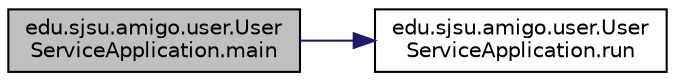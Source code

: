 digraph "edu.sjsu.amigo.user.UserServiceApplication.main"
{
  edge [fontname="Helvetica",fontsize="10",labelfontname="Helvetica",labelfontsize="10"];
  node [fontname="Helvetica",fontsize="10",shape=record];
  rankdir="LR";
  Node4 [label="edu.sjsu.amigo.user.User\lServiceApplication.main",height=0.2,width=0.4,color="black", fillcolor="grey75", style="filled", fontcolor="black"];
  Node4 -> Node5 [color="midnightblue",fontsize="10",style="solid"];
  Node5 [label="edu.sjsu.amigo.user.User\lServiceApplication.run",height=0.2,width=0.4,color="black", fillcolor="white", style="filled",URL="$classedu_1_1sjsu_1_1amigo_1_1user_1_1_user_service_application.html#af49523f6ee55c6a49053dd6f8e34b13c"];
}
